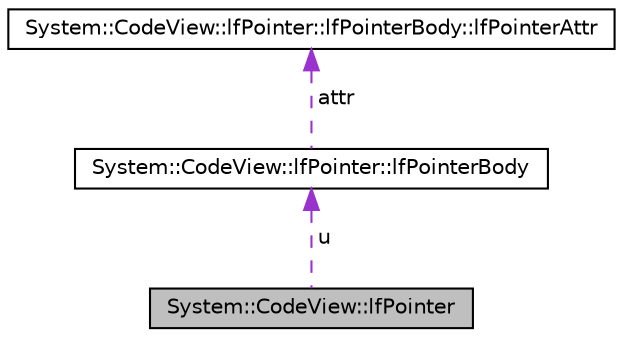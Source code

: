 digraph G
{
  edge [fontname="Helvetica",fontsize="10",labelfontname="Helvetica",labelfontsize="10"];
  node [fontname="Helvetica",fontsize="10",shape=record];
  Node1 [label="System::CodeView::lfPointer",height=0.2,width=0.4,color="black", fillcolor="grey75", style="filled" fontcolor="black"];
  Node2 -> Node1 [dir="back",color="darkorchid3",fontsize="10",style="dashed",label=" u" ,fontname="Helvetica"];
  Node2 [label="System::CodeView::lfPointer::lfPointerBody",height=0.2,width=0.4,color="black", fillcolor="white", style="filled",URL="$struct_system_1_1_code_view_1_1lf_pointer_1_1lf_pointer_body.html"];
  Node3 -> Node2 [dir="back",color="darkorchid3",fontsize="10",style="dashed",label=" attr" ,fontname="Helvetica"];
  Node3 [label="System::CodeView::lfPointer::lfPointerBody::lfPointerAttr",height=0.2,width=0.4,color="black", fillcolor="white", style="filled",URL="$struct_system_1_1_code_view_1_1lf_pointer_1_1lf_pointer_body_1_1lf_pointer_attr.html"];
}
